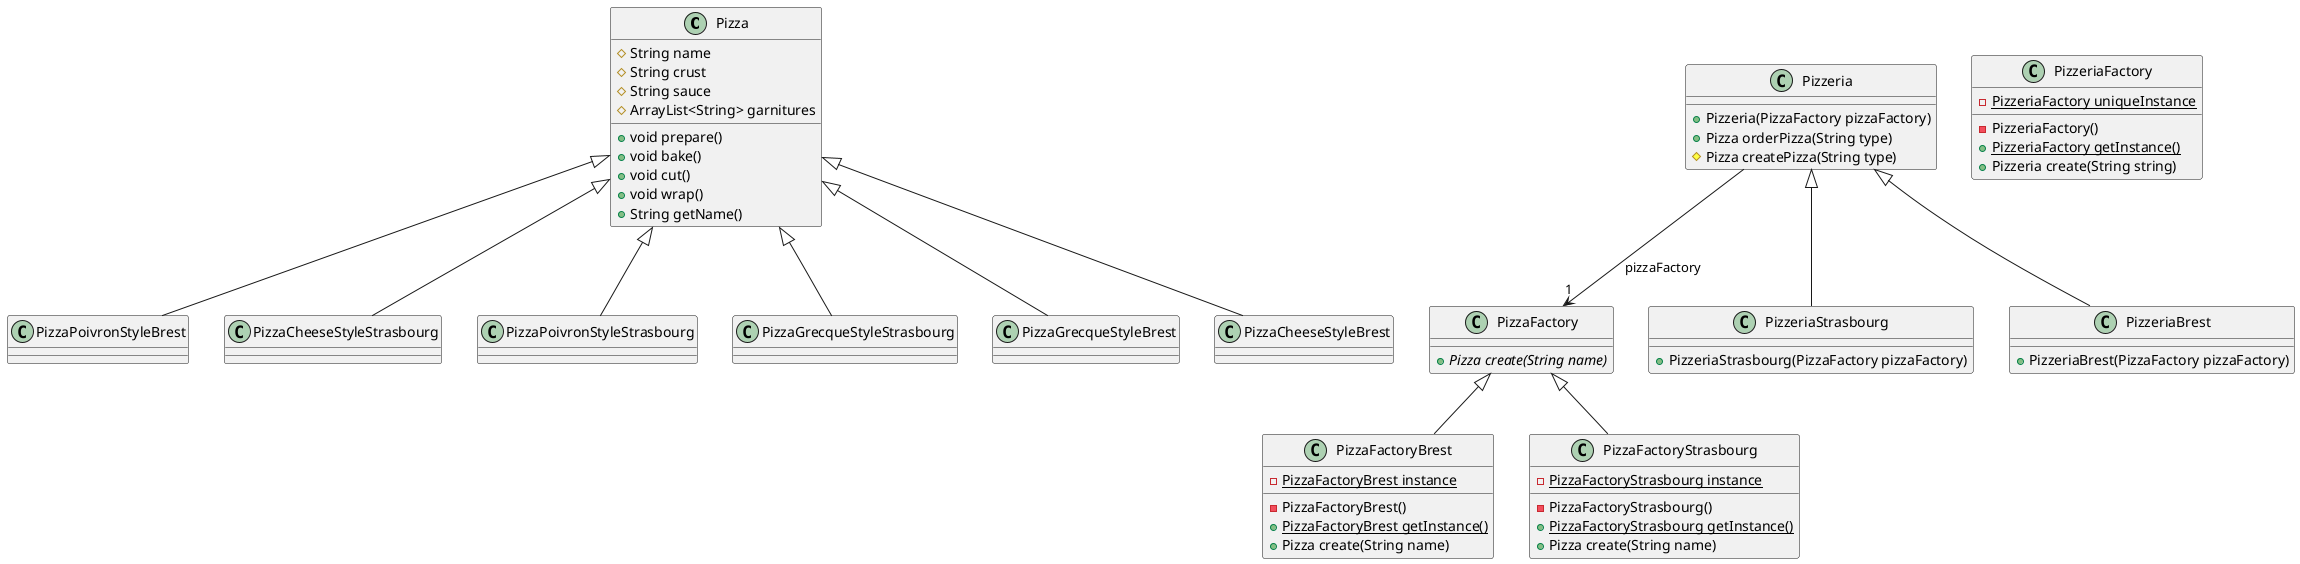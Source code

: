 @startuml
abstract class Pizza [[java:pizza.Pizza]] {
	#String name
	#String crust
	#String sauce
	#ArrayList<String> garnitures
	+void prepare()
	+void bake()
	+void cut()
	+void wrap()
	+String getName()
}
class PizzaFactoryBrest [[java:pizza.PizzaFactoryBrest]] {
	-{static}PizzaFactoryBrest instance
	-PizzaFactoryBrest()
	+{static}PizzaFactoryBrest getInstance()
	+Pizza create(String name)
}
class PizzaFactory [[java:pizza.PizzaFactory]] {
}
PizzaFactory <|-- PizzaFactoryBrest
abstract class Pizzeria [[java:pizza.Pizzeria]] {
	+Pizzeria(PizzaFactory pizzaFactory)
	+Pizza orderPizza(String type)
	#Pizza createPizza(String type)
}
class PizzaFactory [[java:pizza.PizzaFactory]] {
}
Pizzeria --> "1" PizzaFactory : pizzaFactory
class PizzaPoivronStyleBrest [[java:pizza.PizzaPoivronStyleBrest]] {
}
class Pizza [[java:pizza.Pizza]] {
}
Pizza <|-- PizzaPoivronStyleBrest
class PizzeriaStrasbourg [[java:pizza.PizzeriaStrasbourg]] {
	+PizzeriaStrasbourg(PizzaFactory pizzaFactory)
}
class Pizzeria [[java:pizza.Pizzeria]] {
}
Pizzeria <|-- PizzeriaStrasbourg
class PizzaCheeseStyleStrasbourg [[java:pizza.PizzaCheeseStyleStrasbourg]] {
}
class Pizza [[java:pizza.Pizza]] {
}
Pizza <|-- PizzaCheeseStyleStrasbourg
class PizzaPoivronStyleStrasbourg [[java:pizza.PizzaPoivronStyleStrasbourg]] {
}
class Pizza [[java:pizza.Pizza]] {
}
Pizza <|-- PizzaPoivronStyleStrasbourg
abstract class PizzaFactory [[java:pizza.PizzaFactory]] {
	+{abstract}Pizza create(String name)
}
class PizzaFactoryStrasbourg [[java:pizza.PizzaFactoryStrasbourg]] {
	-{static}PizzaFactoryStrasbourg instance
	-PizzaFactoryStrasbourg()
	+{static}PizzaFactoryStrasbourg getInstance()
	+Pizza create(String name)
}
class PizzaFactory [[java:pizza.PizzaFactory]] {
}
PizzaFactory <|-- PizzaFactoryStrasbourg
class PizzaGrecqueStyleStrasbourg [[java:pizza.PizzaGrecqueStyleStrasbourg]] {
}
class Pizza [[java:pizza.Pizza]] {
}
Pizza <|-- PizzaGrecqueStyleStrasbourg
class PizzaGrecqueStyleBrest [[java:pizza.PizzaGrecqueStyleBrest]] {
}
class Pizza [[java:pizza.Pizza]] {
}
Pizza <|-- PizzaGrecqueStyleBrest
class PizzaCheeseStyleBrest [[java:pizza.PizzaCheeseStyleBrest]] {
}
class Pizza [[java:pizza.Pizza]] {
}
Pizza <|-- PizzaCheeseStyleBrest
class PizzeriaFactory [[java:pizza.PizzeriaFactory]] {
	-{static}PizzeriaFactory uniqueInstance
	-PizzeriaFactory()
	+{static}PizzeriaFactory getInstance()
	+Pizzeria create(String string)
}
class PizzeriaBrest [[java:pizza.PizzeriaBrest]] {
	+PizzeriaBrest(PizzaFactory pizzaFactory)
}
class Pizzeria [[java:pizza.Pizzeria]] {
}
Pizzeria <|-- PizzeriaBrest
@enduml
